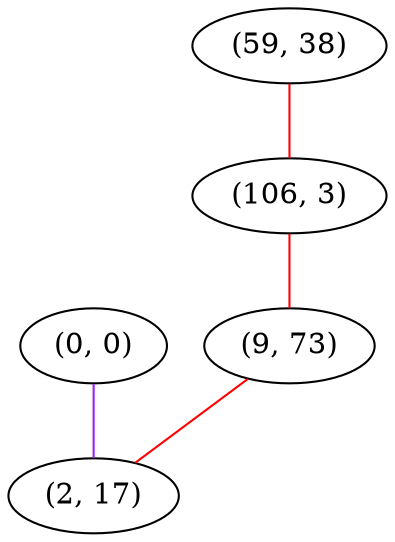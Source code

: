 graph "" {
"(0, 0)";
"(59, 38)";
"(106, 3)";
"(9, 73)";
"(2, 17)";
"(0, 0)" -- "(2, 17)"  [color=purple, key=0, weight=4];
"(59, 38)" -- "(106, 3)"  [color=red, key=0, weight=1];
"(106, 3)" -- "(9, 73)"  [color=red, key=0, weight=1];
"(9, 73)" -- "(2, 17)"  [color=red, key=0, weight=1];
}
